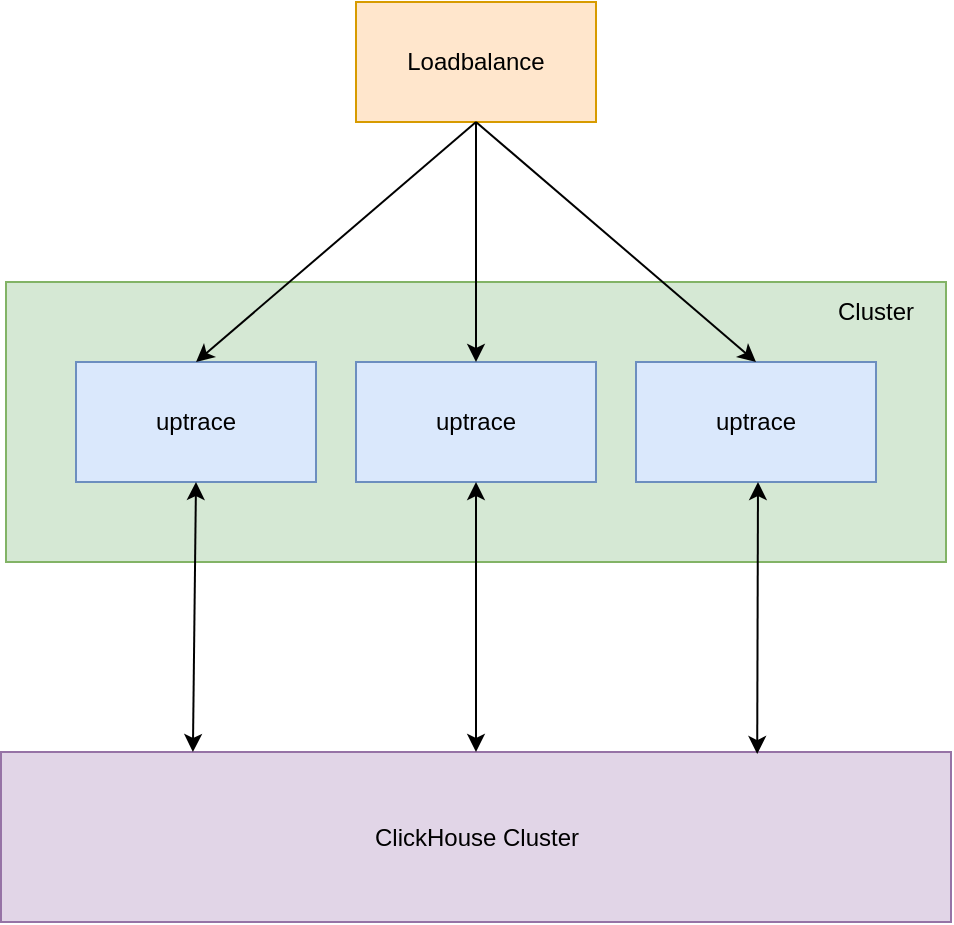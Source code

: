 <mxfile version="20.3.0" type="github"><diagram id="8dKbWkk-1os1MjfpiW38" name="第 1 页"><mxGraphModel dx="1426" dy="889" grid="1" gridSize="10" guides="1" tooltips="1" connect="1" arrows="1" fold="1" page="1" pageScale="1" pageWidth="827" pageHeight="1169" math="0" shadow="0"><root><mxCell id="0"/><mxCell id="1" parent="0"/><mxCell id="9PVC5le6EupZWe5nbCqk-17" value="" style="rounded=0;whiteSpace=wrap;html=1;fillColor=#d5e8d4;strokeColor=#82b366;" vertex="1" parent="1"><mxGeometry x="35" y="320" width="470" height="140" as="geometry"/></mxCell><mxCell id="9PVC5le6EupZWe5nbCqk-1" value="uptrace" style="rounded=0;whiteSpace=wrap;html=1;fillColor=#dae8fc;strokeColor=#6c8ebf;" vertex="1" parent="1"><mxGeometry x="70" y="360" width="120" height="60" as="geometry"/></mxCell><mxCell id="9PVC5le6EupZWe5nbCqk-2" value="uptrace" style="rounded=0;whiteSpace=wrap;html=1;fillColor=#dae8fc;strokeColor=#6c8ebf;" vertex="1" parent="1"><mxGeometry x="210" y="360" width="120" height="60" as="geometry"/></mxCell><mxCell id="9PVC5le6EupZWe5nbCqk-3" value="uptrace" style="rounded=0;whiteSpace=wrap;html=1;fillColor=#dae8fc;strokeColor=#6c8ebf;" vertex="1" parent="1"><mxGeometry x="350" y="360" width="120" height="60" as="geometry"/></mxCell><mxCell id="9PVC5le6EupZWe5nbCqk-5" value="Loadbalance" style="rounded=0;whiteSpace=wrap;html=1;fillColor=#ffe6cc;strokeColor=#d79b00;" vertex="1" parent="1"><mxGeometry x="210" y="180" width="120" height="60" as="geometry"/></mxCell><mxCell id="9PVC5le6EupZWe5nbCqk-6" value="ClickHouse Cluster" style="rounded=0;whiteSpace=wrap;html=1;fillColor=#e1d5e7;strokeColor=#9673a6;" vertex="1" parent="1"><mxGeometry x="32.5" y="555" width="475" height="85" as="geometry"/></mxCell><mxCell id="9PVC5le6EupZWe5nbCqk-10" value="" style="endArrow=classic;html=1;rounded=0;exitX=0.5;exitY=1;exitDx=0;exitDy=0;entryX=0.5;entryY=0;entryDx=0;entryDy=0;" edge="1" parent="1" source="9PVC5le6EupZWe5nbCqk-5" target="9PVC5le6EupZWe5nbCqk-1"><mxGeometry width="50" height="50" relative="1" as="geometry"><mxPoint x="270" y="270" as="sourcePoint"/><mxPoint x="440" y="430" as="targetPoint"/></mxGeometry></mxCell><mxCell id="9PVC5le6EupZWe5nbCqk-11" value="" style="endArrow=classic;html=1;rounded=0;exitX=0.5;exitY=1;exitDx=0;exitDy=0;" edge="1" parent="1" source="9PVC5le6EupZWe5nbCqk-5" target="9PVC5le6EupZWe5nbCqk-2"><mxGeometry width="50" height="50" relative="1" as="geometry"><mxPoint x="390" y="480" as="sourcePoint"/><mxPoint x="440" y="430" as="targetPoint"/></mxGeometry></mxCell><mxCell id="9PVC5le6EupZWe5nbCqk-13" value="" style="endArrow=classic;html=1;rounded=0;exitX=0.5;exitY=1;exitDx=0;exitDy=0;entryX=0.5;entryY=0;entryDx=0;entryDy=0;" edge="1" parent="1" source="9PVC5le6EupZWe5nbCqk-5" target="9PVC5le6EupZWe5nbCqk-3"><mxGeometry width="50" height="50" relative="1" as="geometry"><mxPoint x="390" y="480" as="sourcePoint"/><mxPoint x="440" y="430" as="targetPoint"/></mxGeometry></mxCell><mxCell id="9PVC5le6EupZWe5nbCqk-14" value="" style="endArrow=classic;startArrow=classic;html=1;rounded=0;entryX=0.5;entryY=1;entryDx=0;entryDy=0;exitX=0.202;exitY=0;exitDx=0;exitDy=0;exitPerimeter=0;" edge="1" parent="1" source="9PVC5le6EupZWe5nbCqk-6" target="9PVC5le6EupZWe5nbCqk-1"><mxGeometry width="50" height="50" relative="1" as="geometry"><mxPoint x="130" y="550" as="sourcePoint"/><mxPoint x="440" y="430" as="targetPoint"/></mxGeometry></mxCell><mxCell id="9PVC5le6EupZWe5nbCqk-15" value="" style="endArrow=classic;startArrow=classic;html=1;rounded=0;exitX=0.5;exitY=0;exitDx=0;exitDy=0;entryX=0.5;entryY=1;entryDx=0;entryDy=0;" edge="1" parent="1" source="9PVC5le6EupZWe5nbCqk-6" target="9PVC5le6EupZWe5nbCqk-2"><mxGeometry width="50" height="50" relative="1" as="geometry"><mxPoint x="390" y="480" as="sourcePoint"/><mxPoint x="440" y="430" as="targetPoint"/></mxGeometry></mxCell><mxCell id="9PVC5le6EupZWe5nbCqk-16" value="" style="endArrow=classic;startArrow=classic;html=1;rounded=0;entryX=0.5;entryY=1;entryDx=0;entryDy=0;exitX=0.796;exitY=0.012;exitDx=0;exitDy=0;exitPerimeter=0;" edge="1" parent="1" source="9PVC5le6EupZWe5nbCqk-6"><mxGeometry width="50" height="50" relative="1" as="geometry"><mxPoint x="410" y="550" as="sourcePoint"/><mxPoint x="411" y="420" as="targetPoint"/></mxGeometry></mxCell><mxCell id="9PVC5le6EupZWe5nbCqk-18" value="Cluster" style="text;html=1;strokeColor=none;fillColor=none;align=center;verticalAlign=middle;whiteSpace=wrap;rounded=0;" vertex="1" parent="1"><mxGeometry x="440" y="320" width="60" height="30" as="geometry"/></mxCell></root></mxGraphModel></diagram></mxfile>
